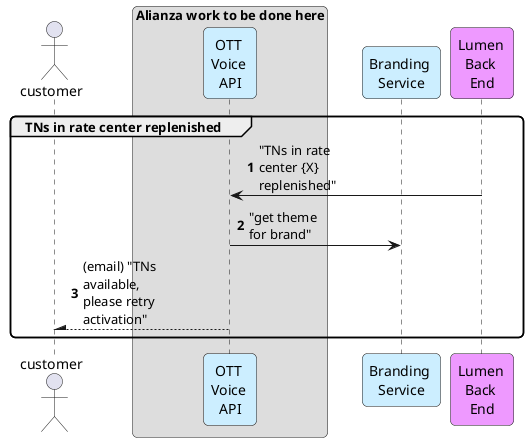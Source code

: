 @startuml
'https://plantuml.com/sequence-diagram

autonumber

'skinparam ParticipantPadding 20
skinparam ParticipantMaxSize 100
skinparam BoxMargin 10
skinparam maxmessagesize 85
skinparam RoundCorner 10

actor "customer" as u
box Alianza work to be done here
    participant "OTT \nVoice \nAPI" as ottapi #cceeff
end box
participant "Branding \nService" as brand #cceeff
participant "Lumen \nBack \nEnd" as lsfc #ee99ff

group TNs in rate center replenished
    lsfc -> ottapi: "TNs in rate center {X} replenished"
    ottapi -> brand: "get theme for brand"
    ottapi --\ u: (email) "TNs available, please retry activation"
end

@enduml